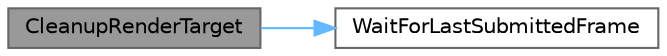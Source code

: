 digraph "CleanupRenderTarget"
{
 // LATEX_PDF_SIZE
  bgcolor="transparent";
  edge [fontname=Helvetica,fontsize=10,labelfontname=Helvetica,labelfontsize=10];
  node [fontname=Helvetica,fontsize=10,shape=box,height=0.2,width=0.4];
  rankdir="LR";
  Node1 [id="Node000001",label="CleanupRenderTarget",height=0.2,width=0.4,color="gray40", fillcolor="grey60", style="filled", fontcolor="black",tooltip=" "];
  Node1 -> Node2 [id="edge1_Node000001_Node000002",color="steelblue1",style="solid",tooltip=" "];
  Node2 [id="Node000002",label="WaitForLastSubmittedFrame",height=0.2,width=0.4,color="grey40", fillcolor="white", style="filled",URL="$runtime_2imgui_2examples_2example__win32__directx12_2main_8cpp.html#afe6da85c09a77ea8feb4a29cd4c3409d",tooltip=" "];
}

